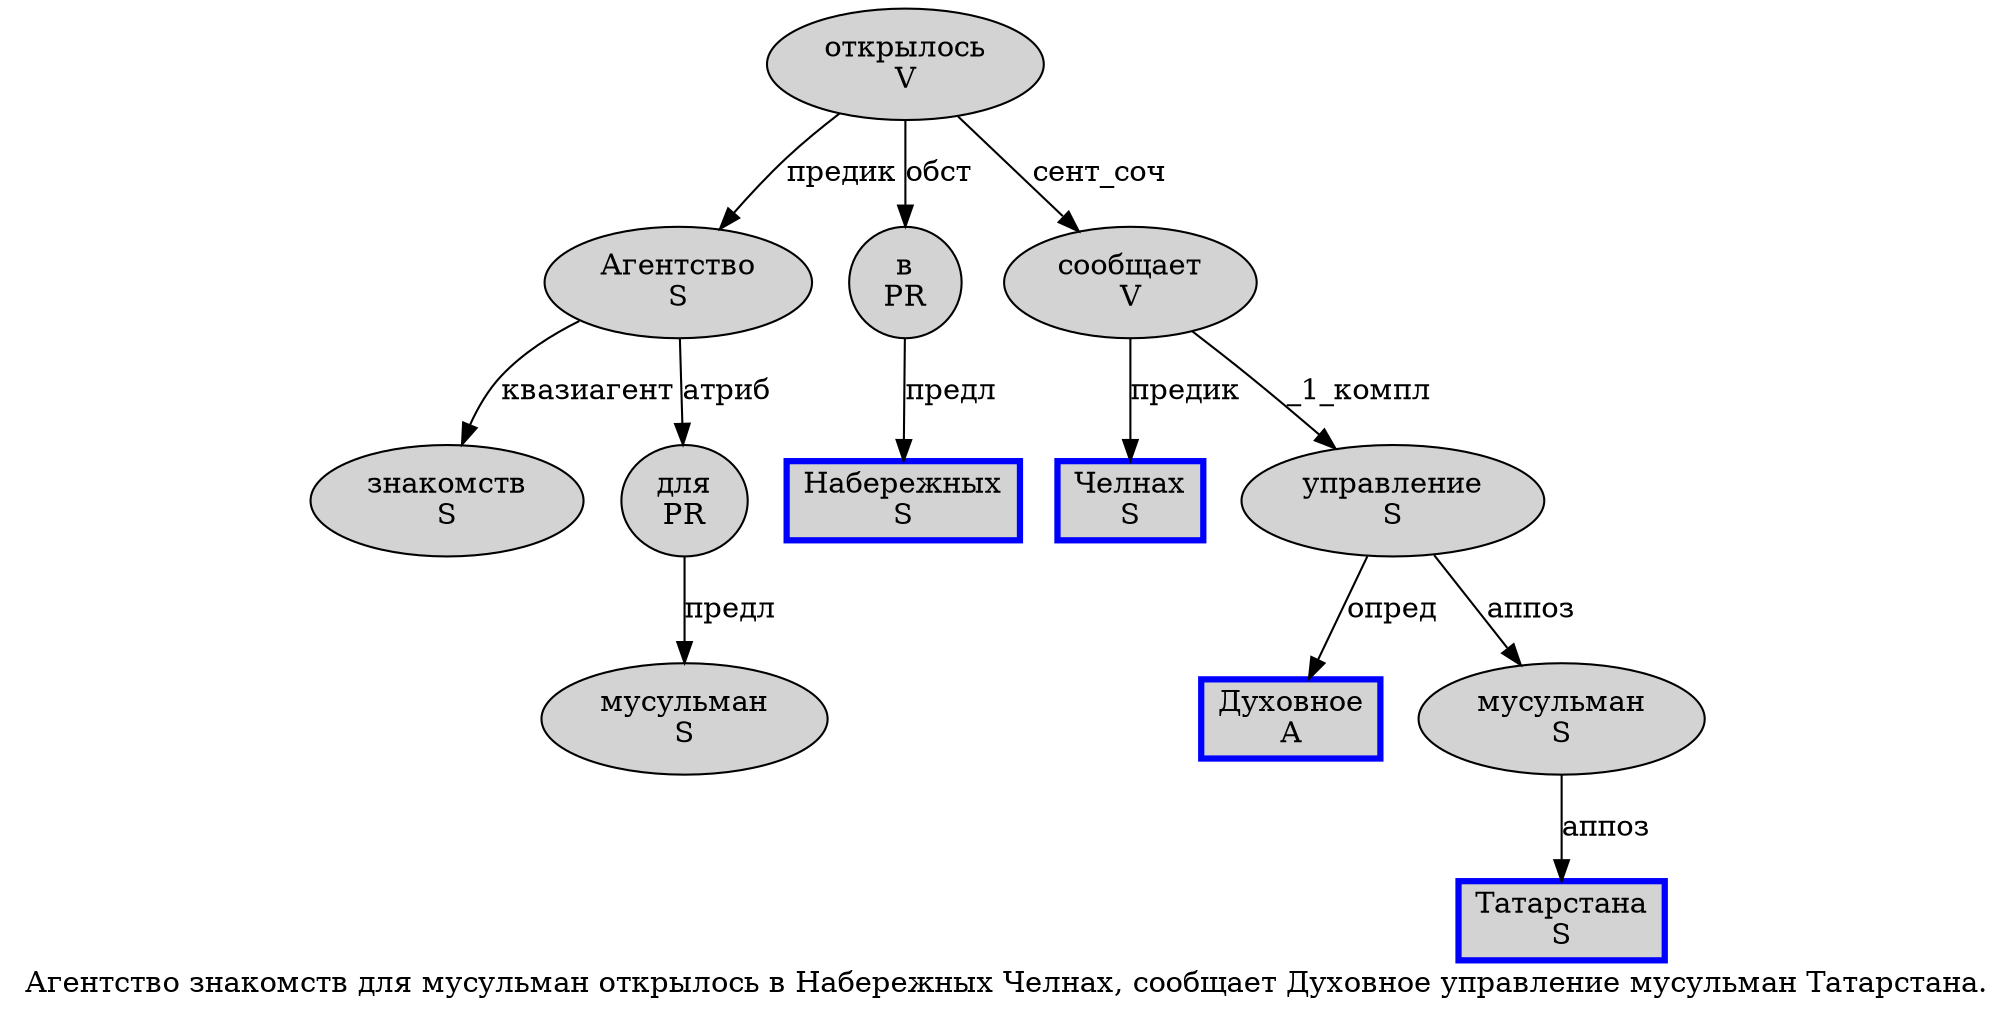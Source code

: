 digraph SENTENCE_716 {
	graph [label="Агентство знакомств для мусульман открылось в Набережных Челнах, сообщает Духовное управление мусульман Татарстана."]
	node [style=filled]
		0 [label="Агентство
S" color="" fillcolor=lightgray penwidth=1 shape=ellipse]
		1 [label="знакомств
S" color="" fillcolor=lightgray penwidth=1 shape=ellipse]
		2 [label="для
PR" color="" fillcolor=lightgray penwidth=1 shape=ellipse]
		3 [label="мусульман
S" color="" fillcolor=lightgray penwidth=1 shape=ellipse]
		4 [label="открылось
V" color="" fillcolor=lightgray penwidth=1 shape=ellipse]
		5 [label="в
PR" color="" fillcolor=lightgray penwidth=1 shape=ellipse]
		6 [label="Набережных
S" color=blue fillcolor=lightgray penwidth=3 shape=box]
		7 [label="Челнах
S" color=blue fillcolor=lightgray penwidth=3 shape=box]
		9 [label="сообщает
V" color="" fillcolor=lightgray penwidth=1 shape=ellipse]
		10 [label="Духовное
A" color=blue fillcolor=lightgray penwidth=3 shape=box]
		11 [label="управление
S" color="" fillcolor=lightgray penwidth=1 shape=ellipse]
		12 [label="мусульман
S" color="" fillcolor=lightgray penwidth=1 shape=ellipse]
		13 [label="Татарстана
S" color=blue fillcolor=lightgray penwidth=3 shape=box]
			2 -> 3 [label="предл"]
			9 -> 7 [label="предик"]
			9 -> 11 [label="_1_компл"]
			5 -> 6 [label="предл"]
			4 -> 0 [label="предик"]
			4 -> 5 [label="обст"]
			4 -> 9 [label="сент_соч"]
			0 -> 1 [label="квазиагент"]
			0 -> 2 [label="атриб"]
			11 -> 10 [label="опред"]
			11 -> 12 [label="аппоз"]
			12 -> 13 [label="аппоз"]
}
